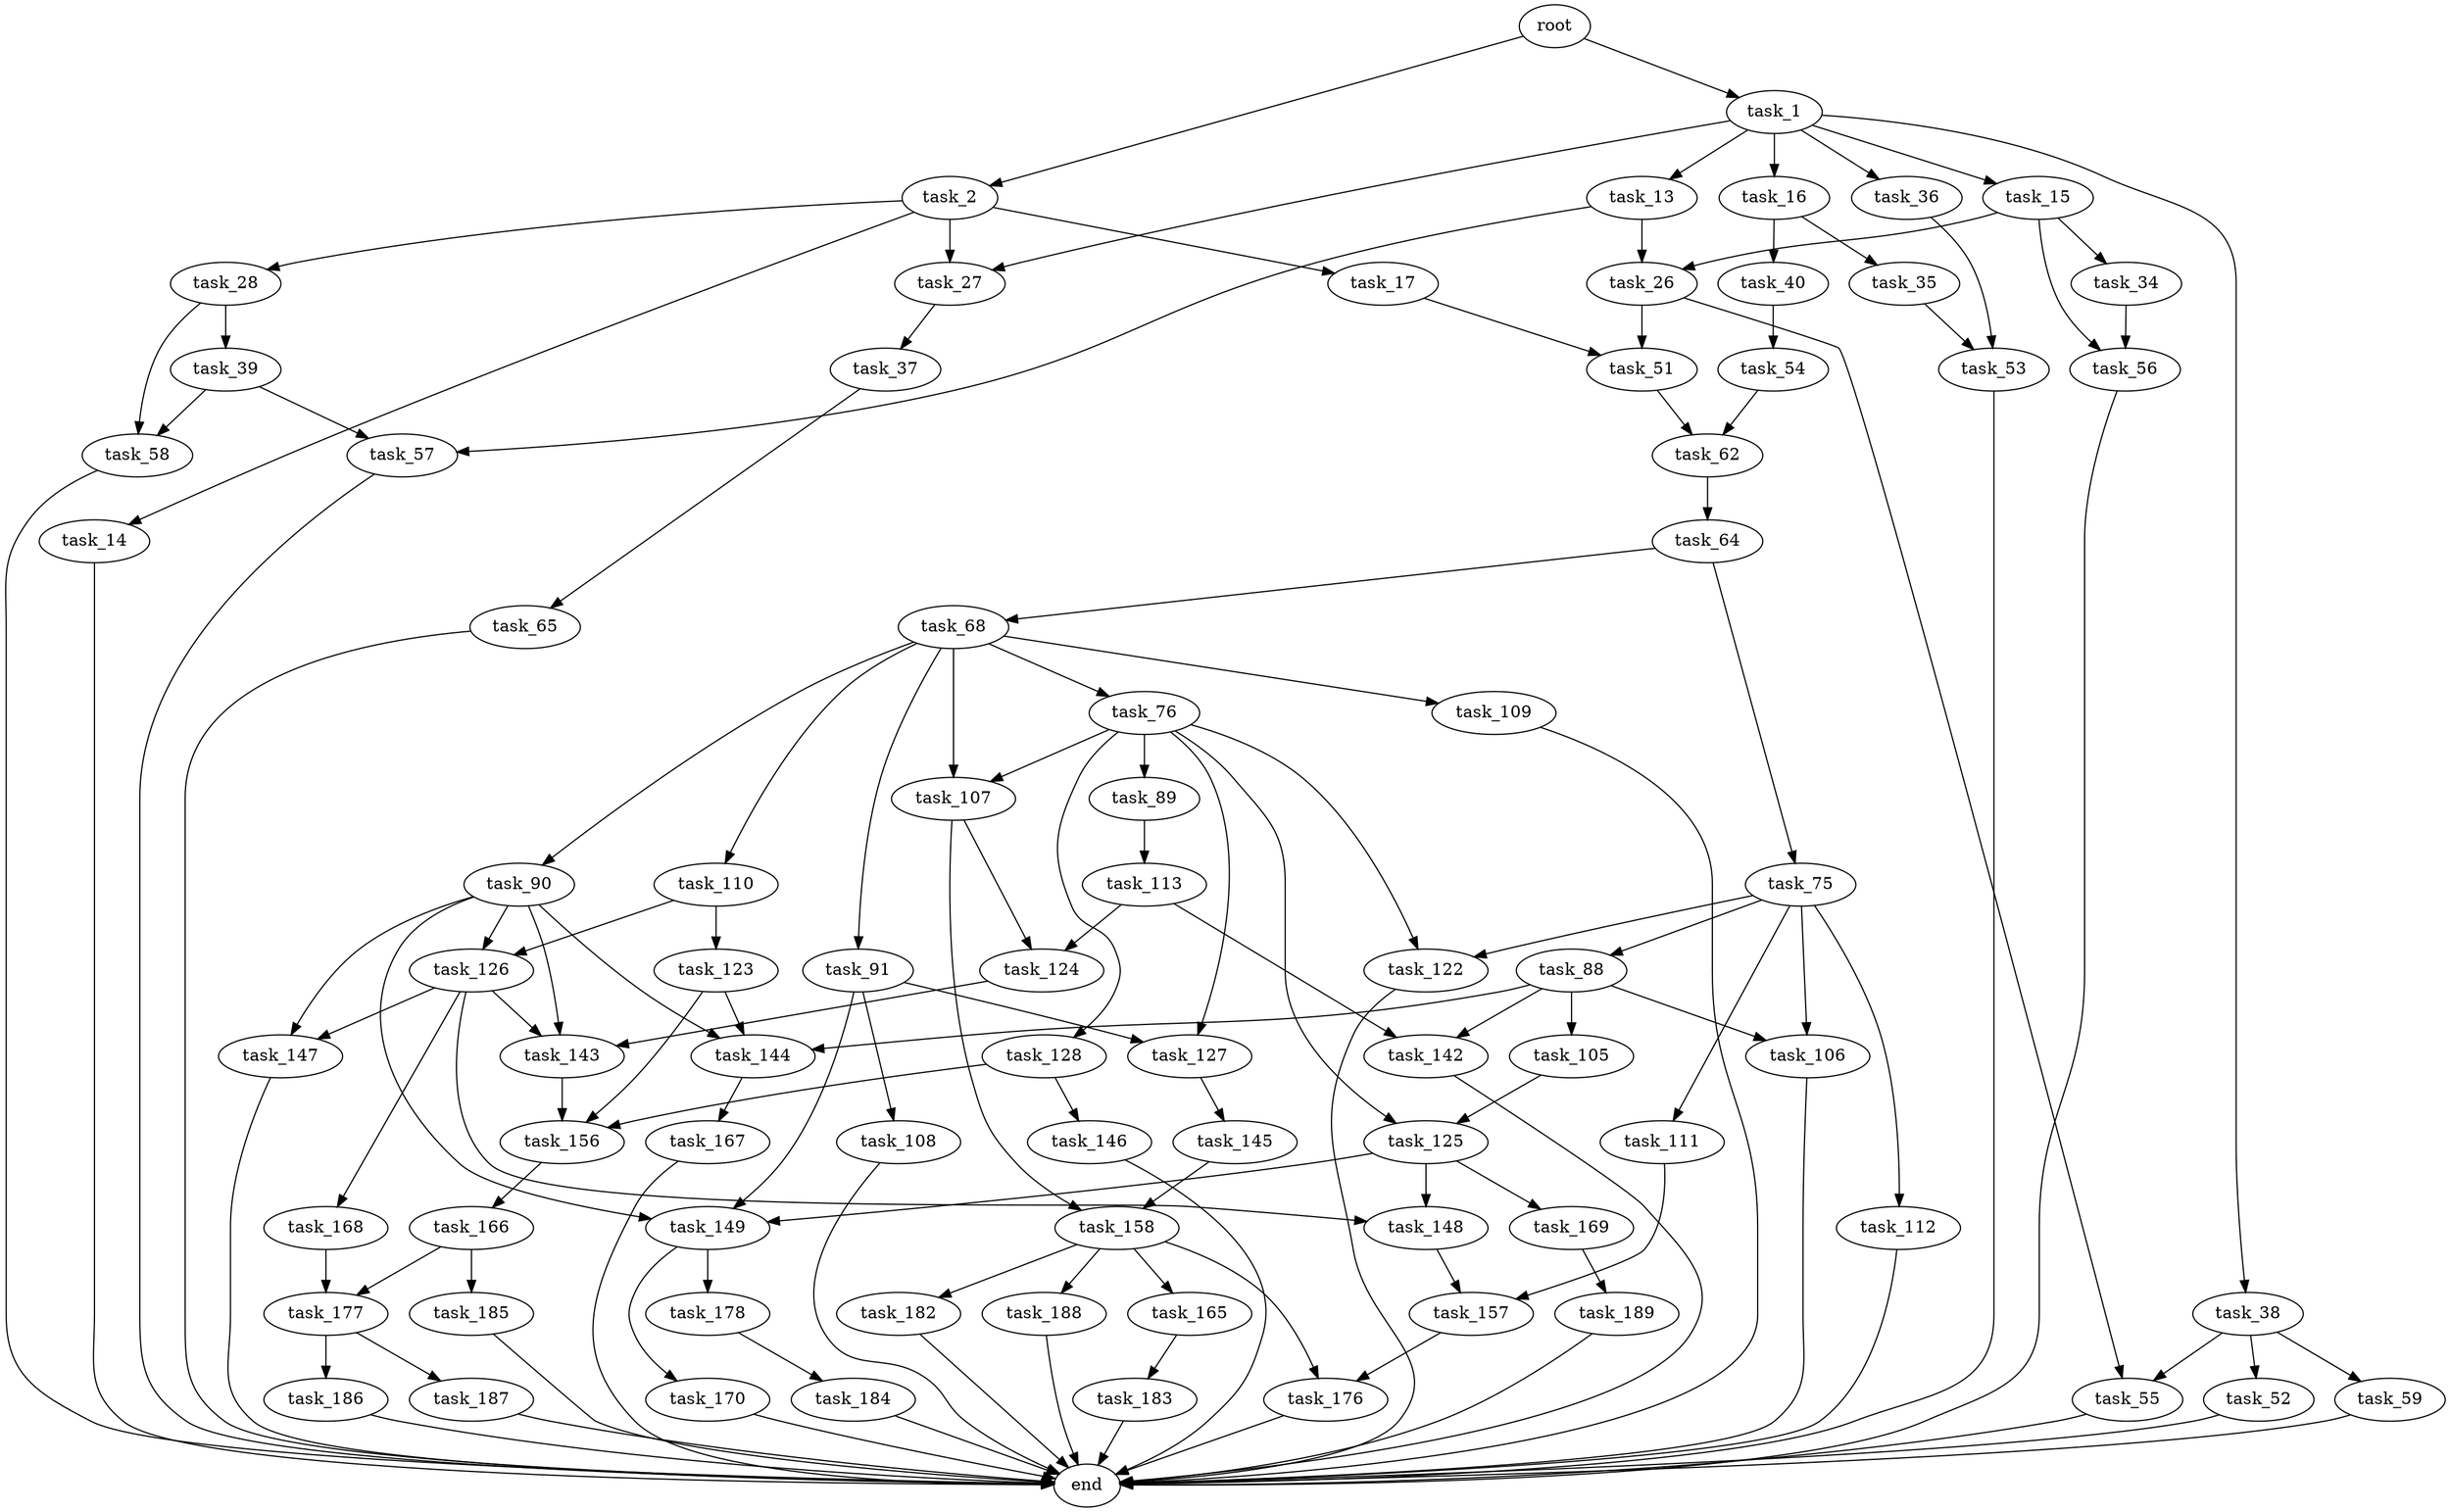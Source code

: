 digraph G {
  root [size="0.000000"];
  task_1 [size="782757789696.000000"];
  task_2 [size="807214581.000000"];
  task_13 [size="24459212516.000000"];
  task_15 [size="549755813888.000000"];
  task_16 [size="684907802832.000000"];
  task_27 [size="33452291032.000000"];
  task_36 [size="183168203048.000000"];
  task_38 [size="609673926604.000000"];
  task_14 [size="2503430245.000000"];
  task_17 [size="368293445632.000000"];
  task_28 [size="2960117306.000000"];
  task_26 [size="28991029248.000000"];
  task_57 [size="46344635873.000000"];
  end [size="0.000000"];
  task_34 [size="256036408139.000000"];
  task_56 [size="231928233984.000000"];
  task_35 [size="1073741824000.000000"];
  task_40 [size="3042086812.000000"];
  task_51 [size="12386411543.000000"];
  task_55 [size="7365870440.000000"];
  task_37 [size="7158527492.000000"];
  task_39 [size="4142133955.000000"];
  task_58 [size="1073741824000.000000"];
  task_53 [size="204308146939.000000"];
  task_65 [size="134217728000.000000"];
  task_52 [size="29492410617.000000"];
  task_59 [size="368293445632.000000"];
  task_54 [size="33710756106.000000"];
  task_62 [size="2916722866.000000"];
  task_64 [size="28139442414.000000"];
  task_68 [size="134217728000.000000"];
  task_75 [size="67760096613.000000"];
  task_76 [size="368293445632.000000"];
  task_90 [size="5319547090.000000"];
  task_91 [size="20796662198.000000"];
  task_107 [size="24377200343.000000"];
  task_109 [size="5421491156.000000"];
  task_110 [size="294460744636.000000"];
  task_88 [size="29010840634.000000"];
  task_106 [size="31855276628.000000"];
  task_111 [size="134217728000.000000"];
  task_112 [size="2957110473.000000"];
  task_122 [size="368293445632.000000"];
  task_89 [size="1073741824000.000000"];
  task_125 [size="368293445632.000000"];
  task_127 [size="17230587747.000000"];
  task_128 [size="711627500688.000000"];
  task_105 [size="26047669884.000000"];
  task_142 [size="161181299656.000000"];
  task_144 [size="28991029248.000000"];
  task_113 [size="368293445632.000000"];
  task_126 [size="569413039.000000"];
  task_143 [size="9927434836.000000"];
  task_147 [size="4409992476.000000"];
  task_149 [size="1962231804.000000"];
  task_108 [size="1073741824000.000000"];
  task_124 [size="231928233984.000000"];
  task_158 [size="549755813888.000000"];
  task_123 [size="134217728000.000000"];
  task_157 [size="4485200161.000000"];
  task_156 [size="6374043932.000000"];
  task_148 [size="368293445632.000000"];
  task_169 [size="906958015548.000000"];
  task_168 [size="28991029248.000000"];
  task_145 [size="46694151511.000000"];
  task_146 [size="134217728000.000000"];
  task_167 [size="352415993198.000000"];
  task_170 [size="289109398600.000000"];
  task_178 [size="368293445632.000000"];
  task_166 [size="1073741824000.000000"];
  task_176 [size="445664500637.000000"];
  task_165 [size="782757789696.000000"];
  task_182 [size="17909664659.000000"];
  task_188 [size="2683992895.000000"];
  task_183 [size="368293445632.000000"];
  task_177 [size="6508996442.000000"];
  task_185 [size="21582101510.000000"];
  task_189 [size="549755813888.000000"];
  task_186 [size="68719476736.000000"];
  task_187 [size="1026999087.000000"];
  task_184 [size="1702670644.000000"];

  root -> task_1 [size="1.000000"];
  root -> task_2 [size="1.000000"];
  task_1 -> task_13 [size="679477248.000000"];
  task_1 -> task_15 [size="679477248.000000"];
  task_1 -> task_16 [size="679477248.000000"];
  task_1 -> task_27 [size="679477248.000000"];
  task_1 -> task_36 [size="679477248.000000"];
  task_1 -> task_38 [size="679477248.000000"];
  task_2 -> task_14 [size="33554432.000000"];
  task_2 -> task_17 [size="33554432.000000"];
  task_2 -> task_27 [size="33554432.000000"];
  task_2 -> task_28 [size="33554432.000000"];
  task_13 -> task_26 [size="536870912.000000"];
  task_13 -> task_57 [size="536870912.000000"];
  task_15 -> task_26 [size="536870912.000000"];
  task_15 -> task_34 [size="536870912.000000"];
  task_15 -> task_56 [size="536870912.000000"];
  task_16 -> task_35 [size="838860800.000000"];
  task_16 -> task_40 [size="838860800.000000"];
  task_27 -> task_37 [size="33554432.000000"];
  task_36 -> task_53 [size="209715200.000000"];
  task_38 -> task_52 [size="411041792.000000"];
  task_38 -> task_55 [size="411041792.000000"];
  task_38 -> task_59 [size="411041792.000000"];
  task_14 -> end [size="1.000000"];
  task_17 -> task_51 [size="411041792.000000"];
  task_28 -> task_39 [size="75497472.000000"];
  task_28 -> task_58 [size="75497472.000000"];
  task_26 -> task_51 [size="75497472.000000"];
  task_26 -> task_55 [size="75497472.000000"];
  task_57 -> end [size="1.000000"];
  task_34 -> task_56 [size="301989888.000000"];
  task_56 -> end [size="1.000000"];
  task_35 -> task_53 [size="838860800.000000"];
  task_40 -> task_54 [size="75497472.000000"];
  task_51 -> task_62 [size="301989888.000000"];
  task_55 -> end [size="1.000000"];
  task_37 -> task_65 [size="209715200.000000"];
  task_39 -> task_57 [size="209715200.000000"];
  task_39 -> task_58 [size="209715200.000000"];
  task_58 -> end [size="1.000000"];
  task_53 -> end [size="1.000000"];
  task_65 -> end [size="1.000000"];
  task_52 -> end [size="1.000000"];
  task_59 -> end [size="1.000000"];
  task_54 -> task_62 [size="838860800.000000"];
  task_62 -> task_64 [size="75497472.000000"];
  task_64 -> task_68 [size="33554432.000000"];
  task_64 -> task_75 [size="33554432.000000"];
  task_68 -> task_76 [size="209715200.000000"];
  task_68 -> task_90 [size="209715200.000000"];
  task_68 -> task_91 [size="209715200.000000"];
  task_68 -> task_107 [size="209715200.000000"];
  task_68 -> task_109 [size="209715200.000000"];
  task_68 -> task_110 [size="209715200.000000"];
  task_75 -> task_88 [size="209715200.000000"];
  task_75 -> task_106 [size="209715200.000000"];
  task_75 -> task_111 [size="209715200.000000"];
  task_75 -> task_112 [size="209715200.000000"];
  task_75 -> task_122 [size="209715200.000000"];
  task_76 -> task_89 [size="411041792.000000"];
  task_76 -> task_107 [size="411041792.000000"];
  task_76 -> task_122 [size="411041792.000000"];
  task_76 -> task_125 [size="411041792.000000"];
  task_76 -> task_127 [size="411041792.000000"];
  task_76 -> task_128 [size="411041792.000000"];
  task_90 -> task_126 [size="536870912.000000"];
  task_90 -> task_143 [size="536870912.000000"];
  task_90 -> task_144 [size="536870912.000000"];
  task_90 -> task_147 [size="536870912.000000"];
  task_90 -> task_149 [size="536870912.000000"];
  task_91 -> task_108 [size="536870912.000000"];
  task_91 -> task_127 [size="536870912.000000"];
  task_91 -> task_149 [size="536870912.000000"];
  task_107 -> task_124 [size="679477248.000000"];
  task_107 -> task_158 [size="679477248.000000"];
  task_109 -> end [size="1.000000"];
  task_110 -> task_123 [size="301989888.000000"];
  task_110 -> task_126 [size="301989888.000000"];
  task_88 -> task_105 [size="33554432.000000"];
  task_88 -> task_106 [size="33554432.000000"];
  task_88 -> task_142 [size="33554432.000000"];
  task_88 -> task_144 [size="33554432.000000"];
  task_106 -> end [size="1.000000"];
  task_111 -> task_157 [size="209715200.000000"];
  task_112 -> end [size="1.000000"];
  task_122 -> end [size="1.000000"];
  task_89 -> task_113 [size="838860800.000000"];
  task_125 -> task_148 [size="411041792.000000"];
  task_125 -> task_149 [size="411041792.000000"];
  task_125 -> task_169 [size="411041792.000000"];
  task_127 -> task_145 [size="838860800.000000"];
  task_128 -> task_146 [size="536870912.000000"];
  task_128 -> task_156 [size="536870912.000000"];
  task_105 -> task_125 [size="838860800.000000"];
  task_142 -> end [size="1.000000"];
  task_144 -> task_167 [size="75497472.000000"];
  task_113 -> task_124 [size="411041792.000000"];
  task_113 -> task_142 [size="411041792.000000"];
  task_126 -> task_143 [size="33554432.000000"];
  task_126 -> task_147 [size="33554432.000000"];
  task_126 -> task_148 [size="33554432.000000"];
  task_126 -> task_168 [size="33554432.000000"];
  task_143 -> task_156 [size="679477248.000000"];
  task_147 -> end [size="1.000000"];
  task_149 -> task_170 [size="134217728.000000"];
  task_149 -> task_178 [size="134217728.000000"];
  task_108 -> end [size="1.000000"];
  task_124 -> task_143 [size="301989888.000000"];
  task_158 -> task_165 [size="536870912.000000"];
  task_158 -> task_176 [size="536870912.000000"];
  task_158 -> task_182 [size="536870912.000000"];
  task_158 -> task_188 [size="536870912.000000"];
  task_123 -> task_144 [size="209715200.000000"];
  task_123 -> task_156 [size="209715200.000000"];
  task_157 -> task_176 [size="75497472.000000"];
  task_156 -> task_166 [size="33554432.000000"];
  task_148 -> task_157 [size="411041792.000000"];
  task_169 -> task_189 [size="838860800.000000"];
  task_168 -> task_177 [size="75497472.000000"];
  task_145 -> task_158 [size="75497472.000000"];
  task_146 -> end [size="1.000000"];
  task_167 -> end [size="1.000000"];
  task_170 -> end [size="1.000000"];
  task_178 -> task_184 [size="411041792.000000"];
  task_166 -> task_177 [size="838860800.000000"];
  task_166 -> task_185 [size="838860800.000000"];
  task_176 -> end [size="1.000000"];
  task_165 -> task_183 [size="679477248.000000"];
  task_182 -> end [size="1.000000"];
  task_188 -> end [size="1.000000"];
  task_183 -> end [size="1.000000"];
  task_177 -> task_186 [size="536870912.000000"];
  task_177 -> task_187 [size="536870912.000000"];
  task_185 -> end [size="1.000000"];
  task_189 -> end [size="1.000000"];
  task_186 -> end [size="1.000000"];
  task_187 -> end [size="1.000000"];
  task_184 -> end [size="1.000000"];
}
